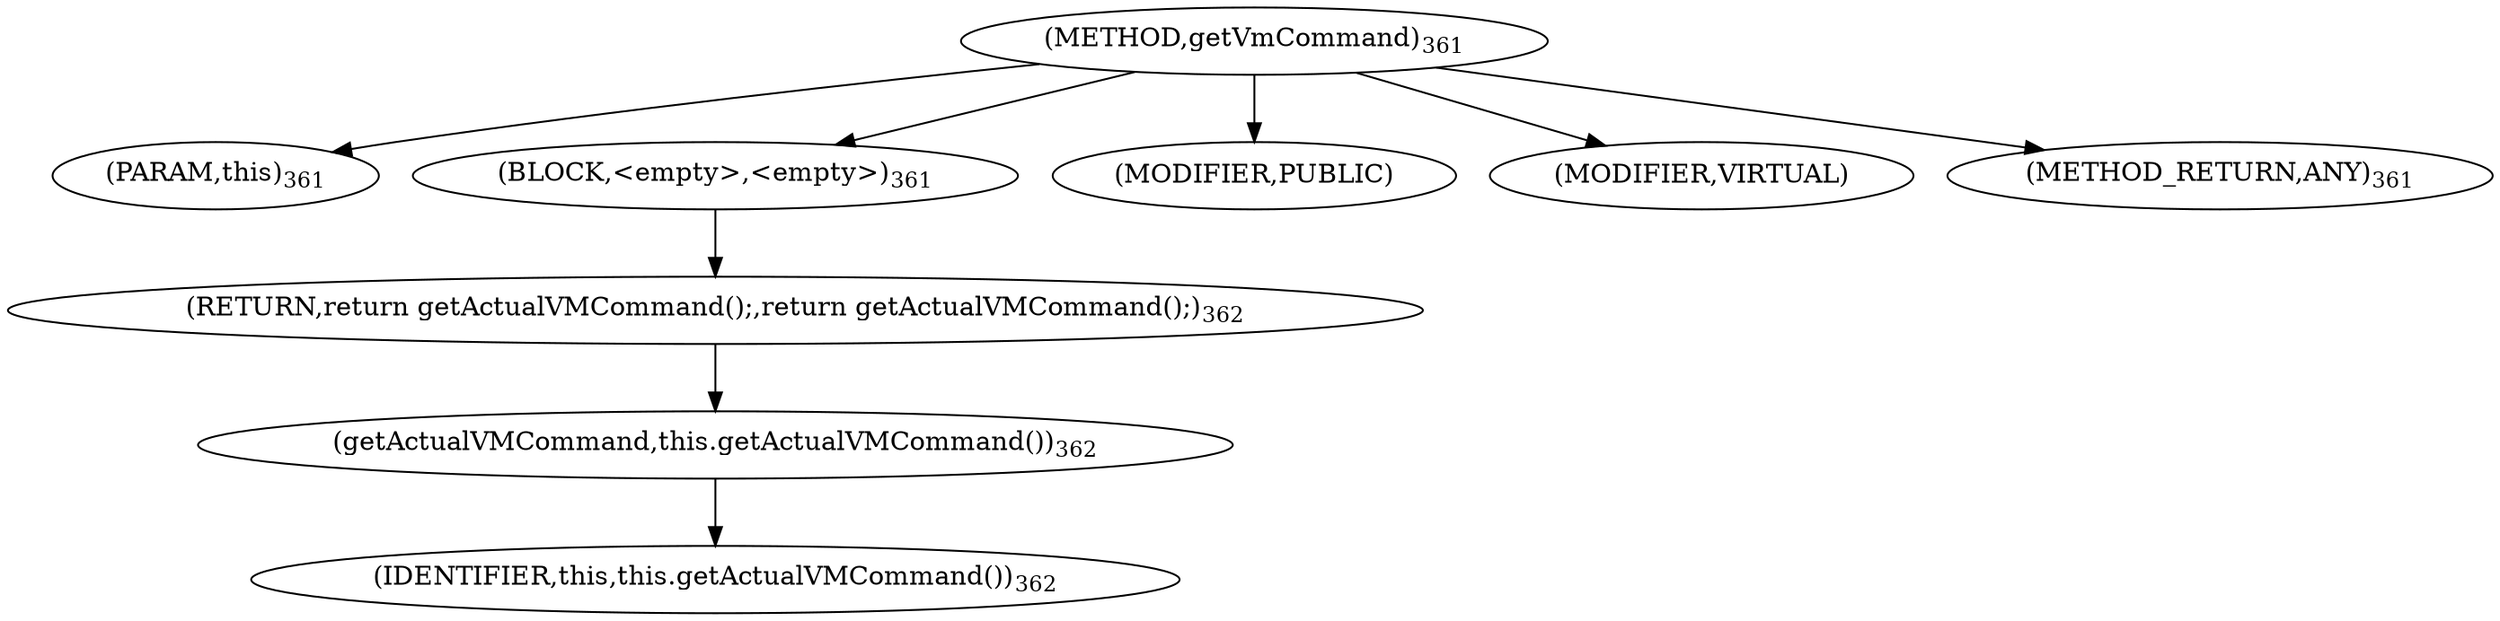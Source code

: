digraph "getVmCommand" {  
"817" [label = <(METHOD,getVmCommand)<SUB>361</SUB>> ]
"29" [label = <(PARAM,this)<SUB>361</SUB>> ]
"818" [label = <(BLOCK,&lt;empty&gt;,&lt;empty&gt;)<SUB>361</SUB>> ]
"819" [label = <(RETURN,return getActualVMCommand();,return getActualVMCommand();)<SUB>362</SUB>> ]
"820" [label = <(getActualVMCommand,this.getActualVMCommand())<SUB>362</SUB>> ]
"28" [label = <(IDENTIFIER,this,this.getActualVMCommand())<SUB>362</SUB>> ]
"821" [label = <(MODIFIER,PUBLIC)> ]
"822" [label = <(MODIFIER,VIRTUAL)> ]
"823" [label = <(METHOD_RETURN,ANY)<SUB>361</SUB>> ]
  "817" -> "29" 
  "817" -> "818" 
  "817" -> "821" 
  "817" -> "822" 
  "817" -> "823" 
  "818" -> "819" 
  "819" -> "820" 
  "820" -> "28" 
}

